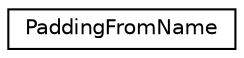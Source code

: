 digraph "Graphical Class Hierarchy"
{
 // LATEX_PDF_SIZE
  edge [fontname="Helvetica",fontsize="10",labelfontname="Helvetica",labelfontsize="10"];
  node [fontname="Helvetica",fontsize="10",shape=record];
  rankdir="LR";
  Node0 [label="PaddingFromName",height=0.2,width=0.4,color="black", fillcolor="white", style="filled",URL="$class_padding_from_name.html",tooltip="Get a Cipher Padding Mode instance from it's enumeration name."];
}
